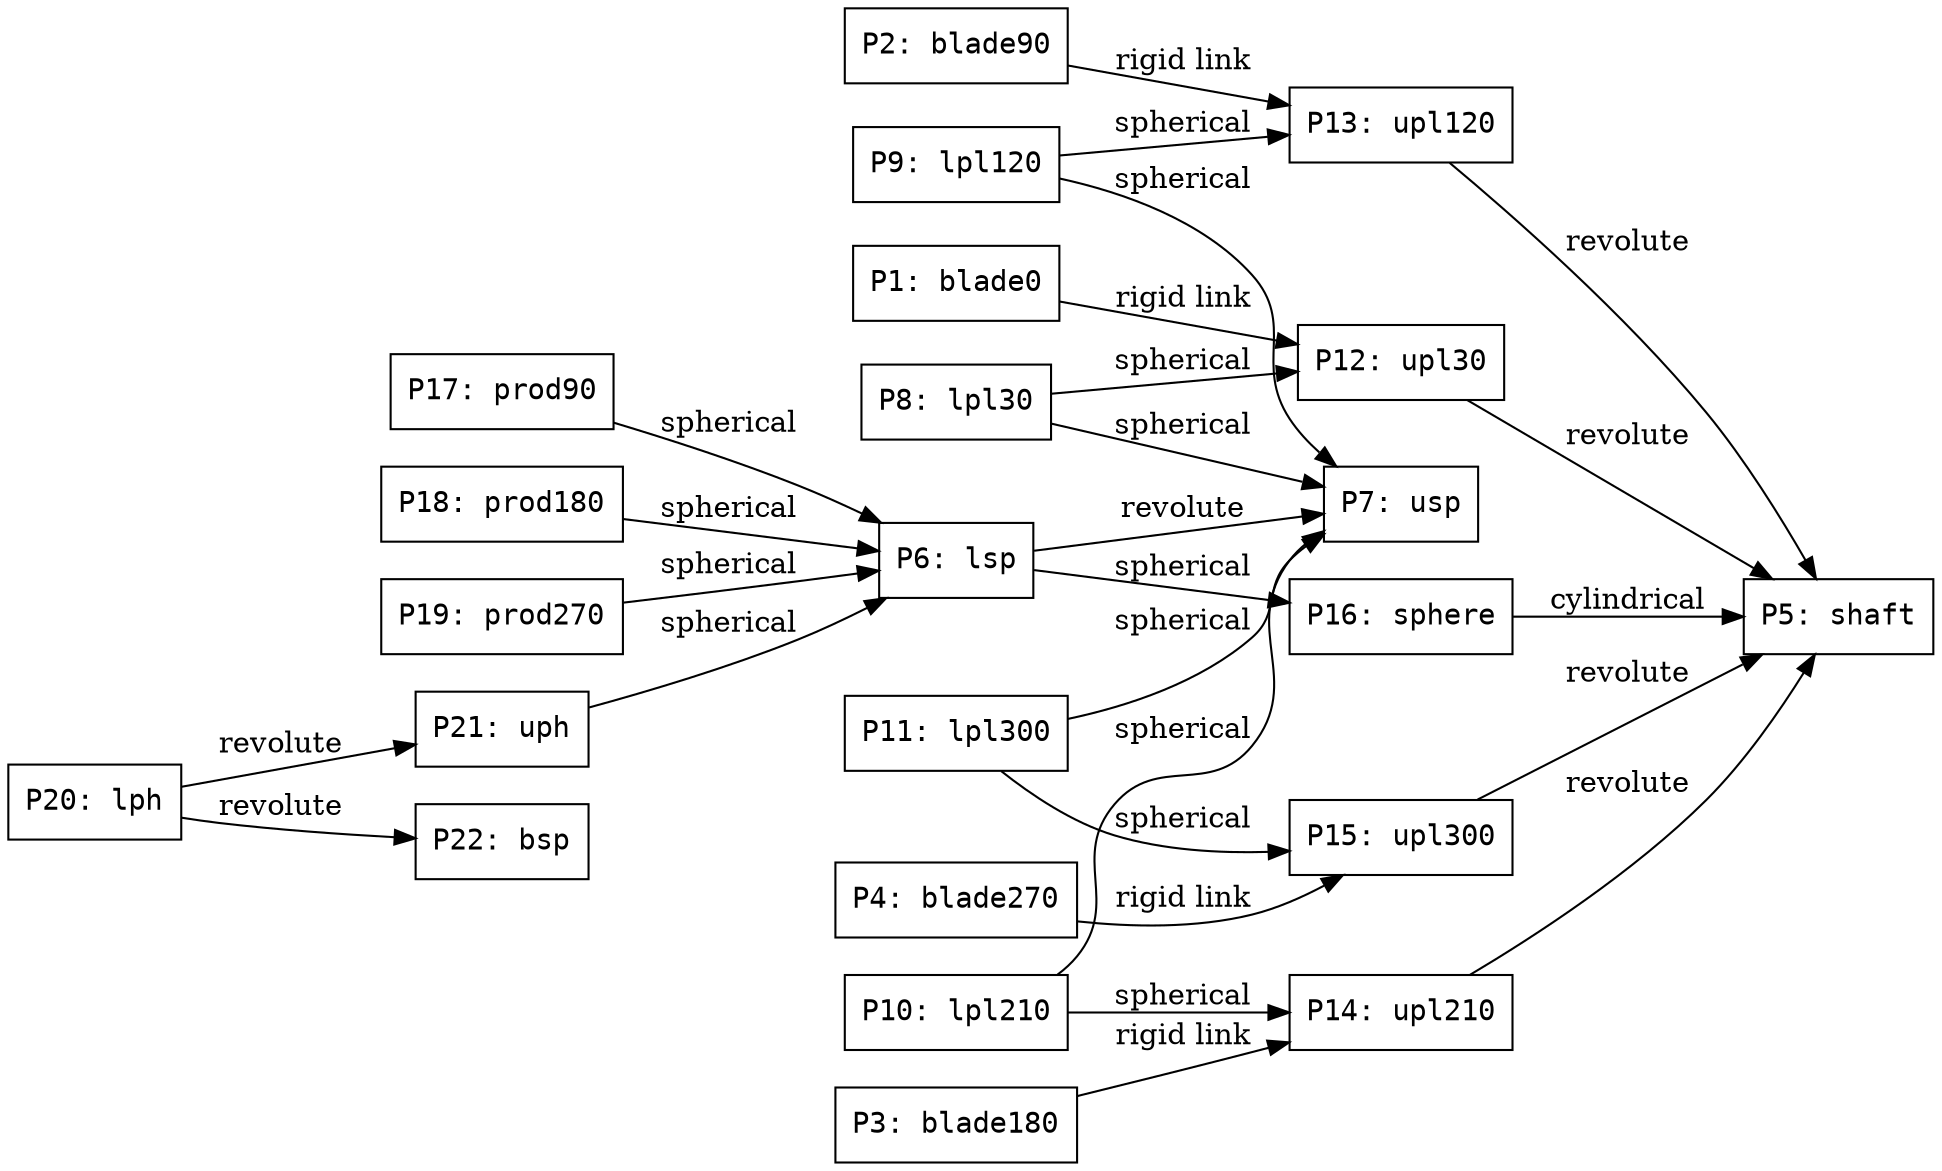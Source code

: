 digraph G {
  rankdir=LR;
  node [shape=box, fontname="Courier"];

  // Nodes
  P1 [label="P1: blade0"];
  P2 [label="P2: blade90"];
  P3 [label="P3: blade180"];
  P4 [label="P4: blade270"];
  P5 [label="P5: shaft"];
  P6 [label="P6: lsp"];
  P7 [label="P7: usp"];
  P8 [label="P8: lpl30"];
  P9 [label="P9: lpl120"];
  P10 [label="P10: lpl210"];
  P11 [label="P11: lpl300"];
  P12 [label="P12: upl30"];
  P13 [label="P13: upl120"];
  P14 [label="P14: upl210"];
  P15 [label="P15: upl300"];
  P16 [label="P16: sphere"];
  P17 [label="P17: prod90"];
  P18 [label="P18: prod180"];
  P19 [label="P19: prod270"];
  P20 [label="P20: lph"];
  P21 [label="P21: uph"];
  P22 [label="P22: bsp"];

  // Blade connections
  P1 -> P12 [label="rigid link"];
  P2 -> P13 [label="rigid link"];
  P3 -> P14 [label="rigid link"];
  P4 -> P15 [label="rigid link"];

  // Horns to shaft
  P12 -> P5 [label="revolute"];
  P13 -> P5 [label="revolute"];
  P14 -> P5 [label="revolute"];
  P15 -> P5 [label="revolute"];

  // Pitch links to usp and horns
  P8 -> P7 [label="spherical"];
  P9 -> P7 [label="spherical"];
  P10 -> P7 [label="spherical"];
  P11 -> P7 [label="spherical"];

  P8 -> P12 [label="spherical"];
  P9 -> P13 [label="spherical"];
  P10 -> P14 [label="spherical"];
  P11 -> P15 [label="spherical"];

  // Swashplate core
  P6 -> P7 [label="revolute"];
  P6 -> P16 [label="spherical"];
  P16 -> P5 [label="cylindrical"];

  // Push rods
  P17 -> P6 [label="spherical"];
  P18 -> P6 [label="spherical"];
  P19 -> P6 [label="spherical"];

  // Push horn to base
  P20 -> P22 [label="revolute"];
  P20 -> P21 [label="revolute"];
  P21 -> P6 [label="spherical"];
}
